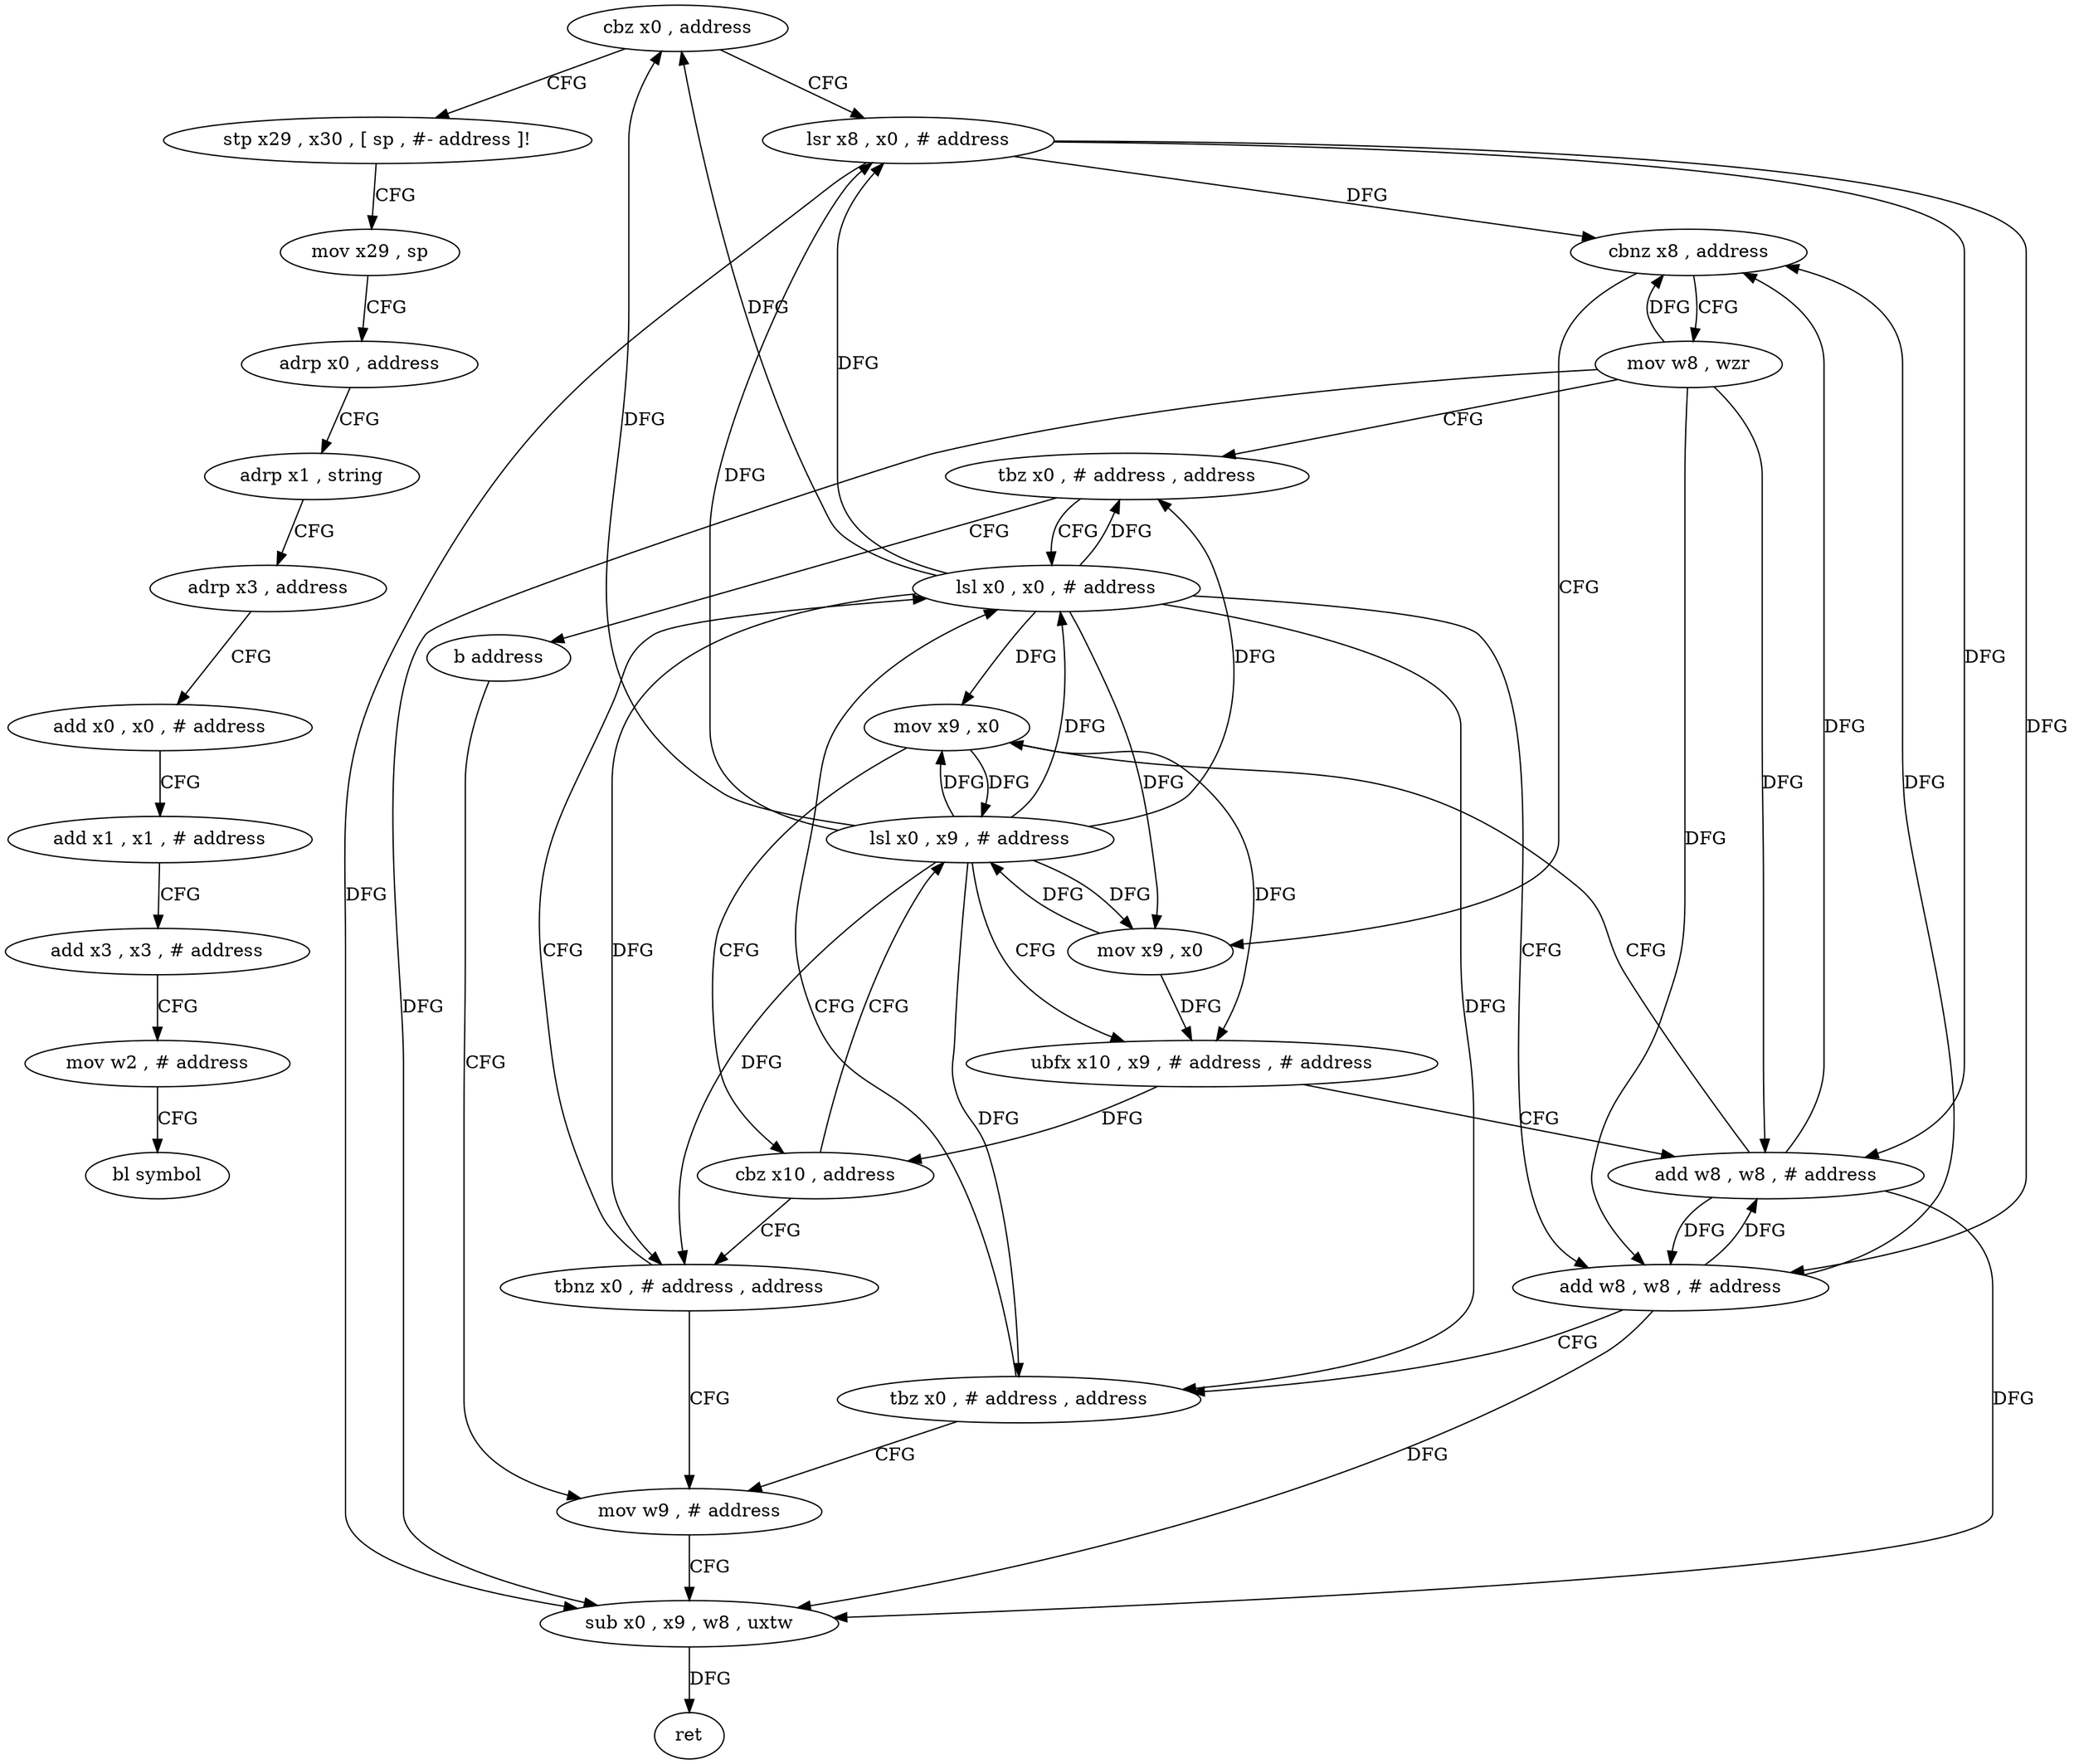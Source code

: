 digraph "func" {
"4239128" [label = "cbz x0 , address" ]
"4239204" [label = "stp x29 , x30 , [ sp , #- address ]!" ]
"4239132" [label = "lsr x8 , x0 , # address" ]
"4239208" [label = "mov x29 , sp" ]
"4239212" [label = "adrp x0 , address" ]
"4239216" [label = "adrp x1 , string" ]
"4239220" [label = "adrp x3 , address" ]
"4239224" [label = "add x0 , x0 , # address" ]
"4239228" [label = "add x1 , x1 , # address" ]
"4239232" [label = "add x3 , x3 , # address" ]
"4239236" [label = "mov w2 , # address" ]
"4239240" [label = "bl symbol" ]
"4239136" [label = "cbnz x8 , address" ]
"4239192" [label = "mov w8 , wzr" ]
"4239140" [label = "mov x9 , x0" ]
"4239196" [label = "tbz x0 , # address , address" ]
"4239168" [label = "lsl x0 , x0 , # address" ]
"4239200" [label = "b address" ]
"4239144" [label = "lsl x0 , x9 , # address" ]
"4239172" [label = "add w8 , w8 , # address" ]
"4239176" [label = "tbz x0 , # address , address" ]
"4239180" [label = "mov w9 , # address" ]
"4239148" [label = "ubfx x10 , x9 , # address , # address" ]
"4239152" [label = "add w8 , w8 , # address" ]
"4239156" [label = "mov x9 , x0" ]
"4239160" [label = "cbz x10 , address" ]
"4239164" [label = "tbnz x0 , # address , address" ]
"4239184" [label = "sub x0 , x9 , w8 , uxtw" ]
"4239188" [label = "ret" ]
"4239128" -> "4239204" [ label = "CFG" ]
"4239128" -> "4239132" [ label = "CFG" ]
"4239204" -> "4239208" [ label = "CFG" ]
"4239132" -> "4239136" [ label = "DFG" ]
"4239132" -> "4239172" [ label = "DFG" ]
"4239132" -> "4239152" [ label = "DFG" ]
"4239132" -> "4239184" [ label = "DFG" ]
"4239208" -> "4239212" [ label = "CFG" ]
"4239212" -> "4239216" [ label = "CFG" ]
"4239216" -> "4239220" [ label = "CFG" ]
"4239220" -> "4239224" [ label = "CFG" ]
"4239224" -> "4239228" [ label = "CFG" ]
"4239228" -> "4239232" [ label = "CFG" ]
"4239232" -> "4239236" [ label = "CFG" ]
"4239236" -> "4239240" [ label = "CFG" ]
"4239136" -> "4239192" [ label = "CFG" ]
"4239136" -> "4239140" [ label = "CFG" ]
"4239192" -> "4239196" [ label = "CFG" ]
"4239192" -> "4239136" [ label = "DFG" ]
"4239192" -> "4239172" [ label = "DFG" ]
"4239192" -> "4239152" [ label = "DFG" ]
"4239192" -> "4239184" [ label = "DFG" ]
"4239140" -> "4239144" [ label = "DFG" ]
"4239140" -> "4239148" [ label = "DFG" ]
"4239196" -> "4239168" [ label = "CFG" ]
"4239196" -> "4239200" [ label = "CFG" ]
"4239168" -> "4239172" [ label = "CFG" ]
"4239168" -> "4239128" [ label = "DFG" ]
"4239168" -> "4239132" [ label = "DFG" ]
"4239168" -> "4239196" [ label = "DFG" ]
"4239168" -> "4239140" [ label = "DFG" ]
"4239168" -> "4239176" [ label = "DFG" ]
"4239168" -> "4239156" [ label = "DFG" ]
"4239168" -> "4239164" [ label = "DFG" ]
"4239200" -> "4239180" [ label = "CFG" ]
"4239144" -> "4239148" [ label = "CFG" ]
"4239144" -> "4239128" [ label = "DFG" ]
"4239144" -> "4239132" [ label = "DFG" ]
"4239144" -> "4239196" [ label = "DFG" ]
"4239144" -> "4239140" [ label = "DFG" ]
"4239144" -> "4239168" [ label = "DFG" ]
"4239144" -> "4239176" [ label = "DFG" ]
"4239144" -> "4239156" [ label = "DFG" ]
"4239144" -> "4239164" [ label = "DFG" ]
"4239172" -> "4239176" [ label = "CFG" ]
"4239172" -> "4239136" [ label = "DFG" ]
"4239172" -> "4239152" [ label = "DFG" ]
"4239172" -> "4239184" [ label = "DFG" ]
"4239176" -> "4239168" [ label = "CFG" ]
"4239176" -> "4239180" [ label = "CFG" ]
"4239180" -> "4239184" [ label = "CFG" ]
"4239148" -> "4239152" [ label = "CFG" ]
"4239148" -> "4239160" [ label = "DFG" ]
"4239152" -> "4239156" [ label = "CFG" ]
"4239152" -> "4239136" [ label = "DFG" ]
"4239152" -> "4239172" [ label = "DFG" ]
"4239152" -> "4239184" [ label = "DFG" ]
"4239156" -> "4239160" [ label = "CFG" ]
"4239156" -> "4239144" [ label = "DFG" ]
"4239156" -> "4239148" [ label = "DFG" ]
"4239160" -> "4239144" [ label = "CFG" ]
"4239160" -> "4239164" [ label = "CFG" ]
"4239164" -> "4239180" [ label = "CFG" ]
"4239164" -> "4239168" [ label = "CFG" ]
"4239184" -> "4239188" [ label = "DFG" ]
}
